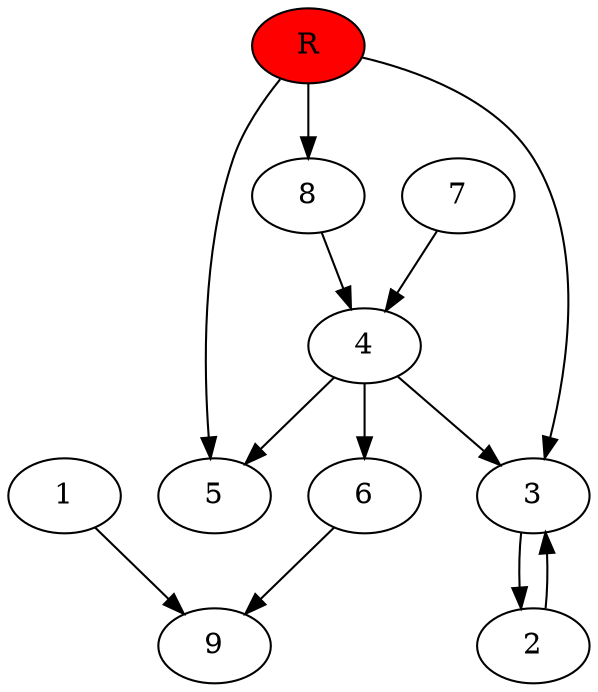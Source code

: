 digraph prb41090 {
	1
	2
	3
	4
	5
	6
	7
	8
	R [fillcolor="#ff0000" style=filled]
	1 -> 9
	2 -> 3
	3 -> 2
	4 -> 3
	4 -> 5
	4 -> 6
	6 -> 9
	7 -> 4
	8 -> 4
	R -> 3
	R -> 5
	R -> 8
}
